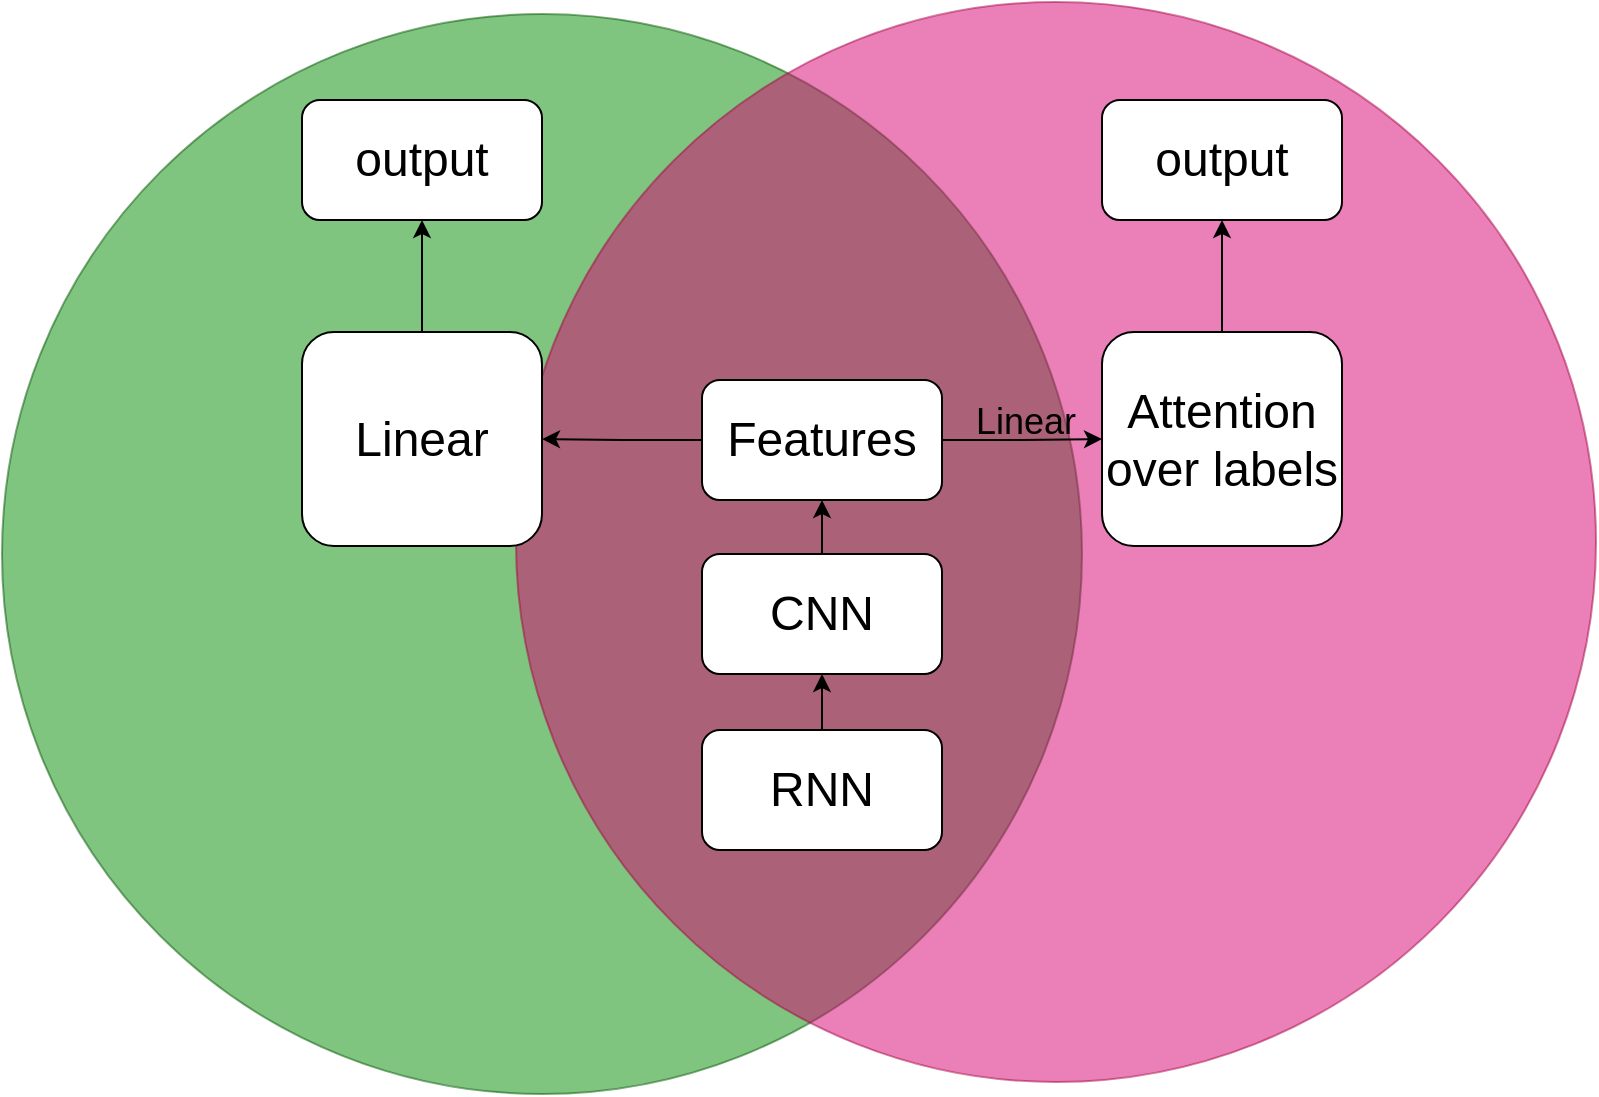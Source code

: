 <mxfile version="10.6.9" type="github"><diagram id="LpdTXOtvWb22_JTMVd3R" name="Page-1"><mxGraphModel dx="840" dy="406" grid="1" gridSize="10" guides="1" tooltips="1" connect="1" arrows="1" fold="1" page="1" pageScale="1" pageWidth="827" pageHeight="1169" math="0" shadow="0"><root><mxCell id="0"/><mxCell id="1" parent="0"/><mxCell id="REblcBaSYDNUYote9s_L-23" value="" style="ellipse;whiteSpace=wrap;html=1;aspect=fixed;fontSize=24;labelBackgroundColor=#ffffff;fillColor=#008a00;strokeColor=#005700;shadow=0;textOpacity=50;opacity=50;fontColor=#ffffff;" vertex="1" parent="1"><mxGeometry x="3" y="50" width="540" height="540" as="geometry"/></mxCell><mxCell id="REblcBaSYDNUYote9s_L-24" value="&lt;br&gt;&lt;br&gt;" style="ellipse;whiteSpace=wrap;html=1;aspect=fixed;fontSize=24;labelBackgroundColor=#ffffff;fillColor=#d80073;strokeColor=#A50040;shadow=0;opacity=50;fontColor=#ffffff;" vertex="1" parent="1"><mxGeometry x="260" y="44" width="540" height="540" as="geometry"/></mxCell><mxCell id="REblcBaSYDNUYote9s_L-10" value="" style="edgeStyle=orthogonalEdgeStyle;rounded=0;orthogonalLoop=1;jettySize=auto;html=1;" edge="1" parent="1" source="REblcBaSYDNUYote9s_L-2" target="REblcBaSYDNUYote9s_L-4"><mxGeometry relative="1" as="geometry"/></mxCell><mxCell id="REblcBaSYDNUYote9s_L-2" value="&lt;font style=&quot;font-size: 24px&quot;&gt;RNN&lt;/font&gt;" style="rounded=1;whiteSpace=wrap;html=1;" vertex="1" parent="1"><mxGeometry x="353" y="408" width="120" height="60" as="geometry"/></mxCell><mxCell id="REblcBaSYDNUYote9s_L-12" value="" style="edgeStyle=orthogonalEdgeStyle;rounded=0;orthogonalLoop=1;jettySize=auto;html=1;" edge="1" parent="1" source="REblcBaSYDNUYote9s_L-4" target="REblcBaSYDNUYote9s_L-11"><mxGeometry relative="1" as="geometry"/></mxCell><mxCell id="REblcBaSYDNUYote9s_L-4" value="&lt;font style=&quot;font-size: 24px&quot;&gt;CNN&lt;/font&gt;" style="rounded=1;whiteSpace=wrap;html=1;" vertex="1" parent="1"><mxGeometry x="353" y="320" width="120" height="60" as="geometry"/></mxCell><mxCell id="REblcBaSYDNUYote9s_L-14" value="" style="edgeStyle=orthogonalEdgeStyle;rounded=0;orthogonalLoop=1;jettySize=auto;html=1;" edge="1" parent="1" source="REblcBaSYDNUYote9s_L-11" target="REblcBaSYDNUYote9s_L-13"><mxGeometry relative="1" as="geometry"/></mxCell><mxCell id="REblcBaSYDNUYote9s_L-16" value="" style="edgeStyle=orthogonalEdgeStyle;rounded=0;orthogonalLoop=1;jettySize=auto;html=1;" edge="1" parent="1" source="REblcBaSYDNUYote9s_L-11" target="REblcBaSYDNUYote9s_L-15"><mxGeometry relative="1" as="geometry"/></mxCell><mxCell id="REblcBaSYDNUYote9s_L-11" value="Features" style="rounded=1;whiteSpace=wrap;html=1;fontSize=24;" vertex="1" parent="1"><mxGeometry x="353" y="233" width="120" height="60" as="geometry"/></mxCell><mxCell id="REblcBaSYDNUYote9s_L-20" value="" style="edgeStyle=orthogonalEdgeStyle;rounded=0;orthogonalLoop=1;jettySize=auto;html=1;" edge="1" parent="1" source="REblcBaSYDNUYote9s_L-15" target="REblcBaSYDNUYote9s_L-19"><mxGeometry relative="1" as="geometry"/></mxCell><mxCell id="REblcBaSYDNUYote9s_L-15" value="&lt;font style=&quot;font-size: 24px&quot;&gt;Attention&lt;br&gt;over labels&lt;br&gt;&lt;/font&gt;" style="rounded=1;whiteSpace=wrap;html=1;" vertex="1" parent="1"><mxGeometry x="553" y="209" width="120" height="107" as="geometry"/></mxCell><mxCell id="REblcBaSYDNUYote9s_L-19" value="output" style="rounded=1;whiteSpace=wrap;html=1;fontSize=24;" vertex="1" parent="1"><mxGeometry x="553" y="93" width="120" height="60" as="geometry"/></mxCell><mxCell id="REblcBaSYDNUYote9s_L-18" value="" style="edgeStyle=orthogonalEdgeStyle;rounded=0;orthogonalLoop=1;jettySize=auto;html=1;" edge="1" parent="1" source="REblcBaSYDNUYote9s_L-13" target="REblcBaSYDNUYote9s_L-17"><mxGeometry relative="1" as="geometry"/></mxCell><mxCell id="REblcBaSYDNUYote9s_L-13" value="Linear" style="rounded=1;whiteSpace=wrap;html=1;fontSize=24;" vertex="1" parent="1"><mxGeometry x="153" y="209" width="120" height="107" as="geometry"/></mxCell><mxCell id="REblcBaSYDNUYote9s_L-17" value="output" style="rounded=1;whiteSpace=wrap;html=1;fontSize=24;" vertex="1" parent="1"><mxGeometry x="153" y="93" width="120" height="60" as="geometry"/></mxCell><mxCell id="REblcBaSYDNUYote9s_L-21" value="Linear" style="text;html=1;resizable=0;points=[];autosize=1;align=left;verticalAlign=top;spacingTop=-4;fontSize=18;" vertex="1" parent="1"><mxGeometry x="488" y="241" width="50" height="20" as="geometry"/></mxCell></root></mxGraphModel></diagram></mxfile>